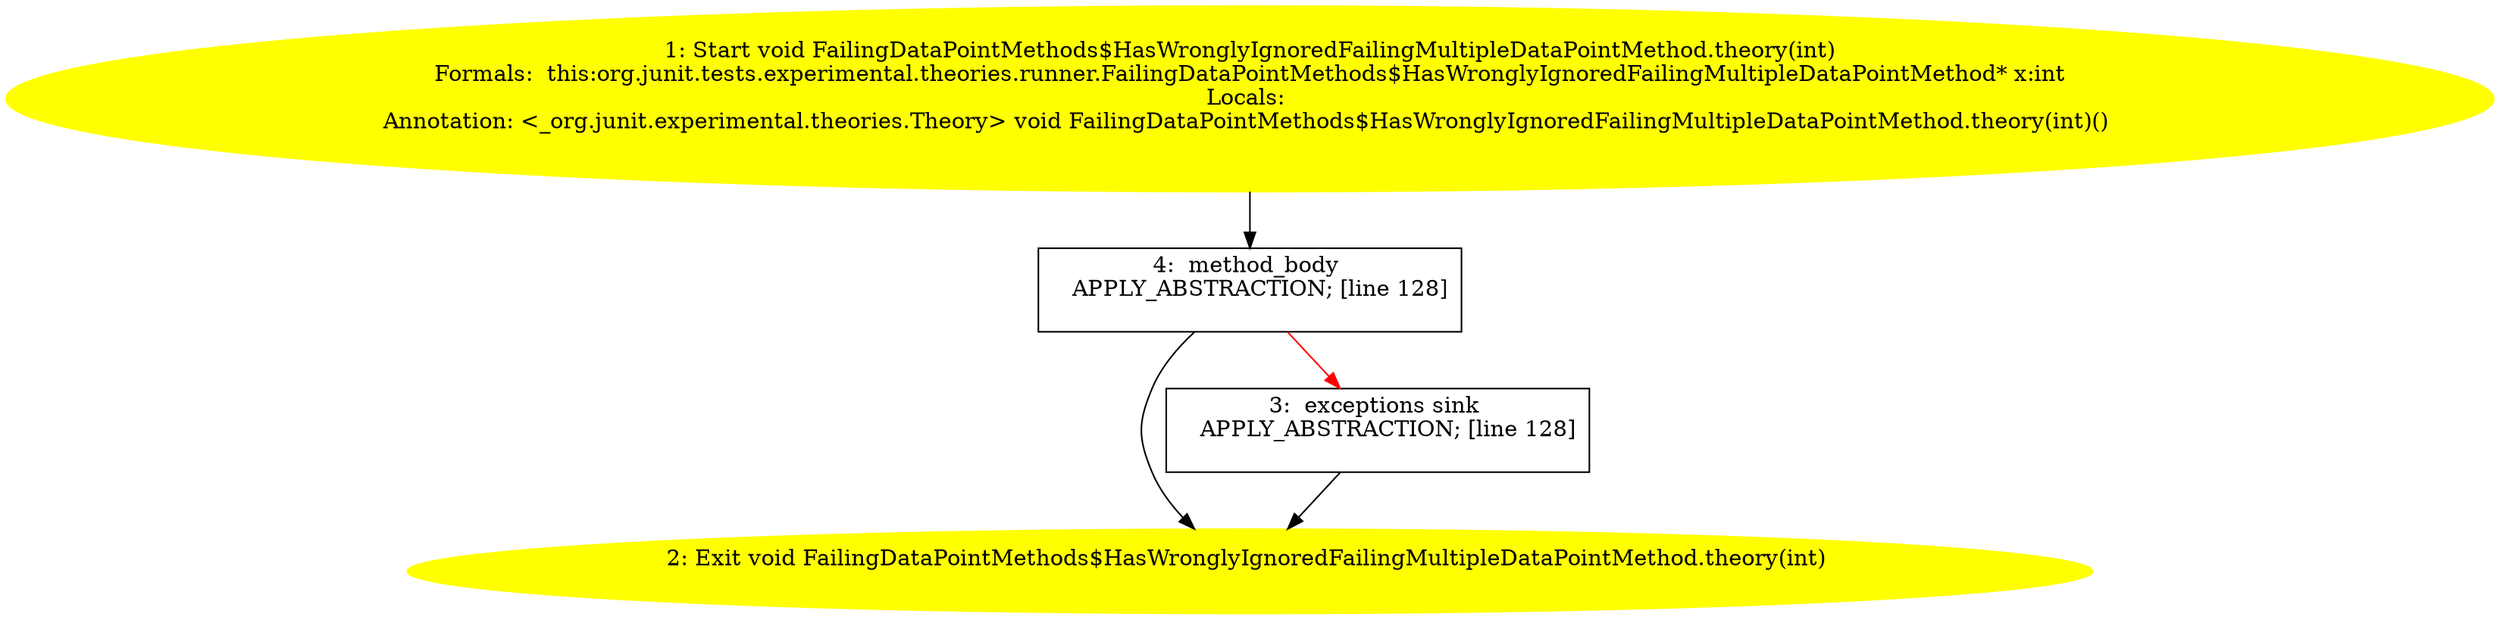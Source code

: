 /* @generated */
digraph cfg {
"org.junit.tests.experimental.theories.runner.FailingDataPointMethods$HasWronglyIgnoredFailingMultipl.d1b29626ba852ac2deb3f5bcc0bbb697_1" [label="1: Start void FailingDataPointMethods$HasWronglyIgnoredFailingMultipleDataPointMethod.theory(int)\nFormals:  this:org.junit.tests.experimental.theories.runner.FailingDataPointMethods$HasWronglyIgnoredFailingMultipleDataPointMethod* x:int\nLocals: \nAnnotation: <_org.junit.experimental.theories.Theory> void FailingDataPointMethods$HasWronglyIgnoredFailingMultipleDataPointMethod.theory(int)() \n  " color=yellow style=filled]
	

	 "org.junit.tests.experimental.theories.runner.FailingDataPointMethods$HasWronglyIgnoredFailingMultipl.d1b29626ba852ac2deb3f5bcc0bbb697_1" -> "org.junit.tests.experimental.theories.runner.FailingDataPointMethods$HasWronglyIgnoredFailingMultipl.d1b29626ba852ac2deb3f5bcc0bbb697_4" ;
"org.junit.tests.experimental.theories.runner.FailingDataPointMethods$HasWronglyIgnoredFailingMultipl.d1b29626ba852ac2deb3f5bcc0bbb697_2" [label="2: Exit void FailingDataPointMethods$HasWronglyIgnoredFailingMultipleDataPointMethod.theory(int) \n  " color=yellow style=filled]
	

"org.junit.tests.experimental.theories.runner.FailingDataPointMethods$HasWronglyIgnoredFailingMultipl.d1b29626ba852ac2deb3f5bcc0bbb697_3" [label="3:  exceptions sink \n   APPLY_ABSTRACTION; [line 128]\n " shape="box"]
	

	 "org.junit.tests.experimental.theories.runner.FailingDataPointMethods$HasWronglyIgnoredFailingMultipl.d1b29626ba852ac2deb3f5bcc0bbb697_3" -> "org.junit.tests.experimental.theories.runner.FailingDataPointMethods$HasWronglyIgnoredFailingMultipl.d1b29626ba852ac2deb3f5bcc0bbb697_2" ;
"org.junit.tests.experimental.theories.runner.FailingDataPointMethods$HasWronglyIgnoredFailingMultipl.d1b29626ba852ac2deb3f5bcc0bbb697_4" [label="4:  method_body \n   APPLY_ABSTRACTION; [line 128]\n " shape="box"]
	

	 "org.junit.tests.experimental.theories.runner.FailingDataPointMethods$HasWronglyIgnoredFailingMultipl.d1b29626ba852ac2deb3f5bcc0bbb697_4" -> "org.junit.tests.experimental.theories.runner.FailingDataPointMethods$HasWronglyIgnoredFailingMultipl.d1b29626ba852ac2deb3f5bcc0bbb697_2" ;
	 "org.junit.tests.experimental.theories.runner.FailingDataPointMethods$HasWronglyIgnoredFailingMultipl.d1b29626ba852ac2deb3f5bcc0bbb697_4" -> "org.junit.tests.experimental.theories.runner.FailingDataPointMethods$HasWronglyIgnoredFailingMultipl.d1b29626ba852ac2deb3f5bcc0bbb697_3" [color="red" ];
}
